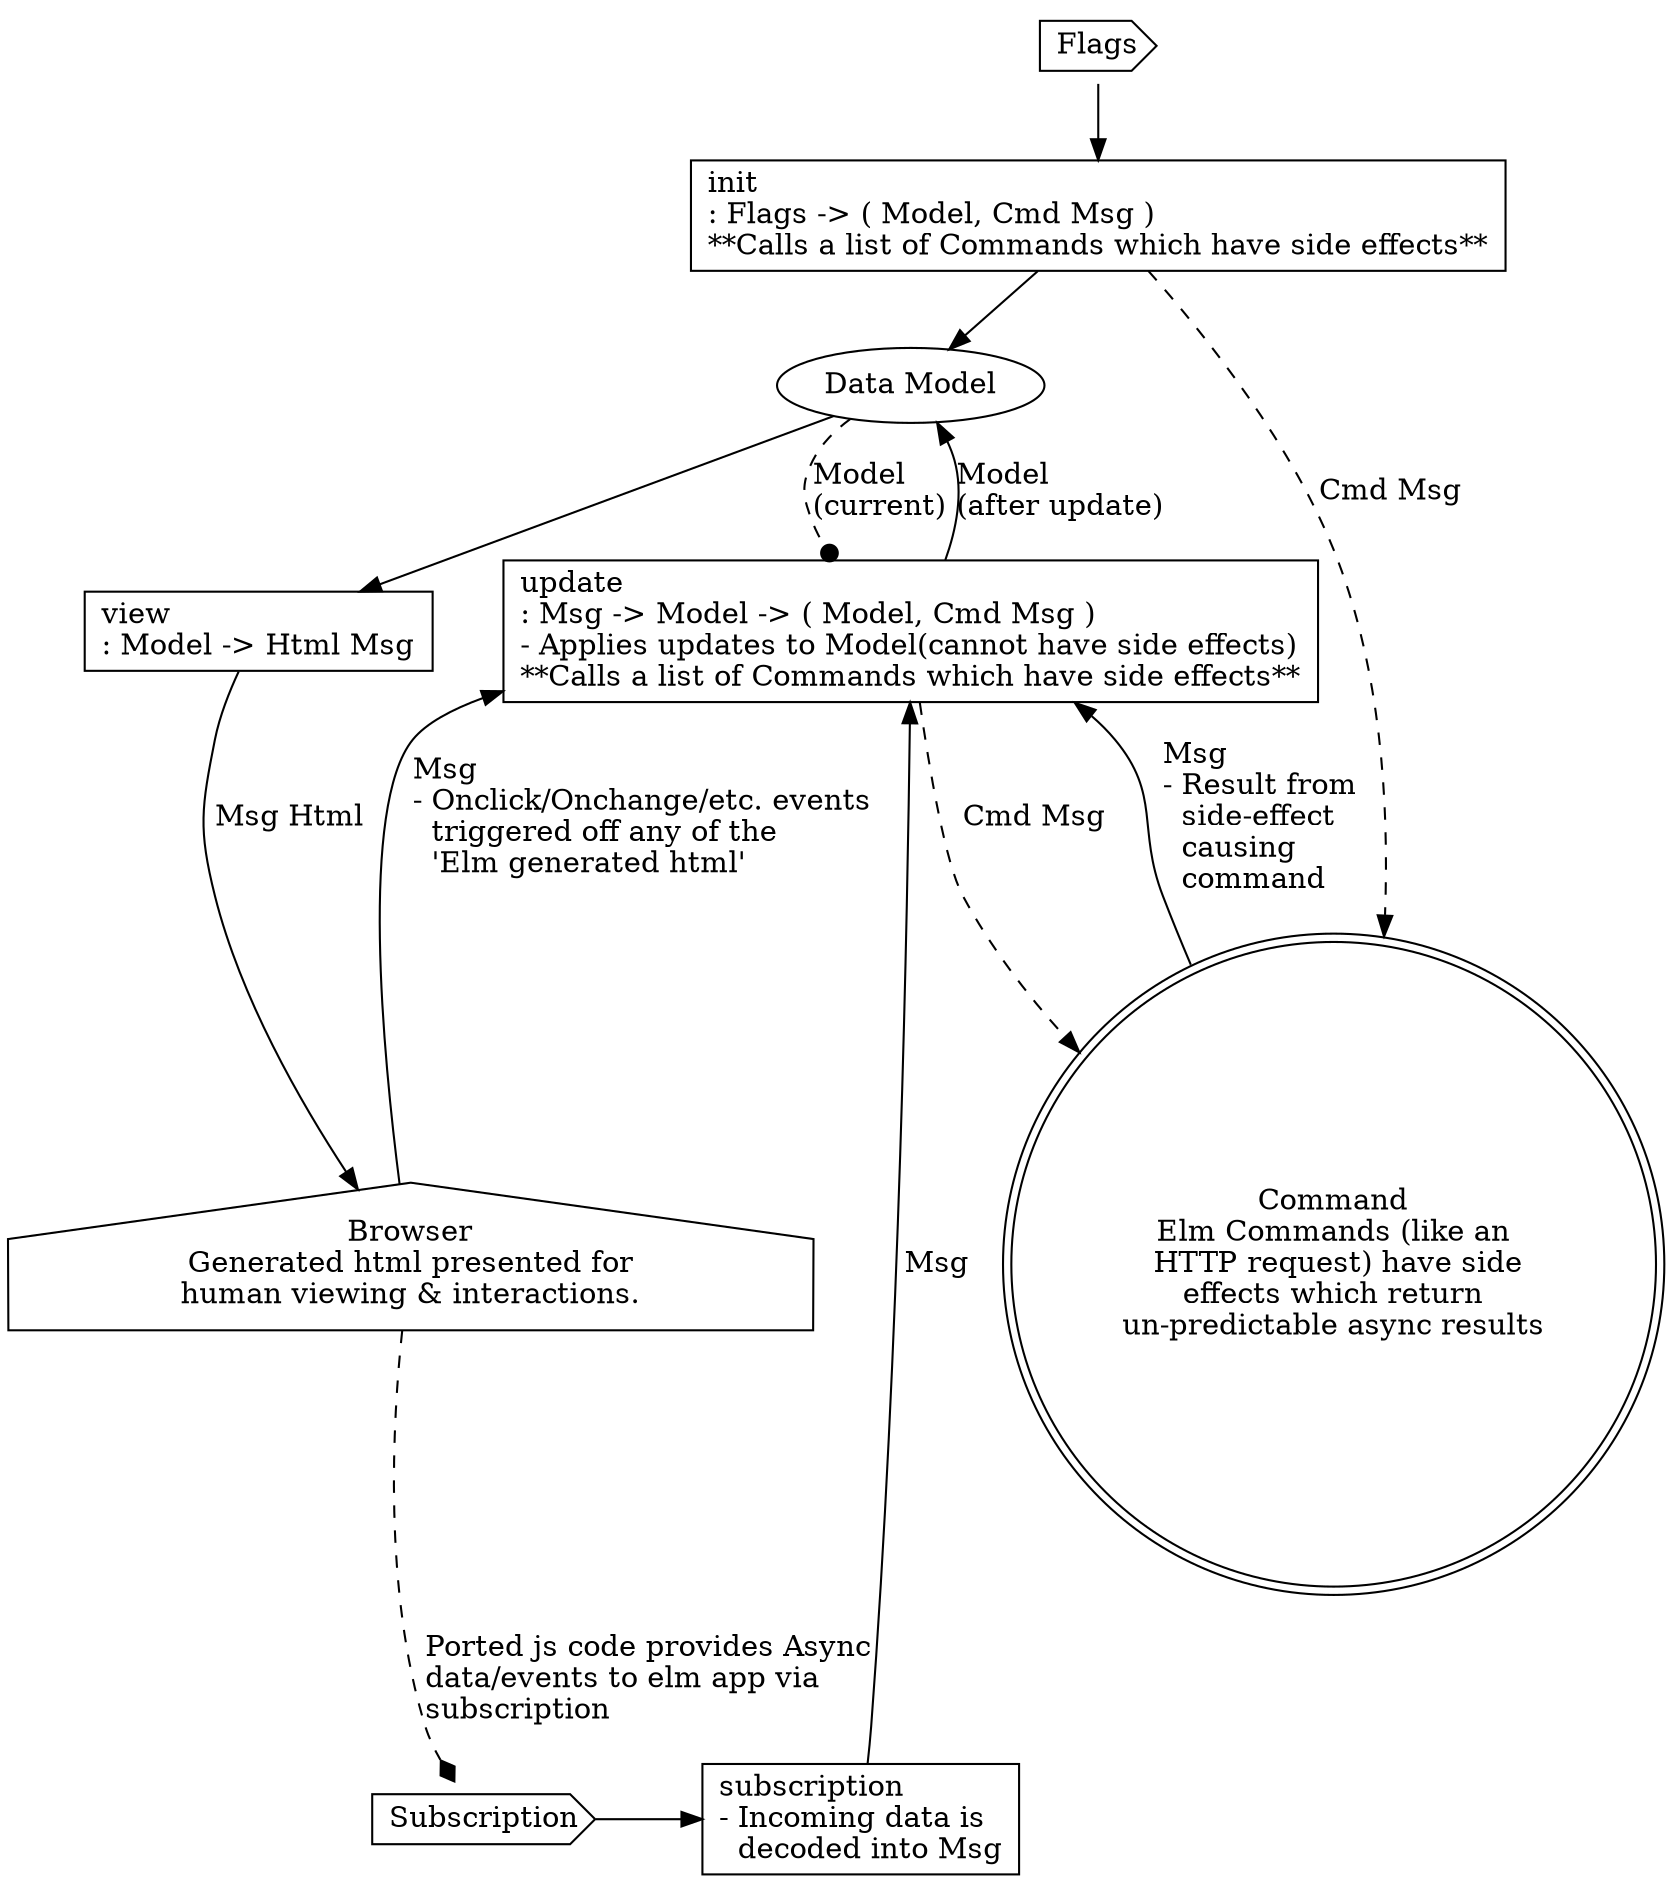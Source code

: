 // as seen on: https://808.ninja/web-programmer/elm-architecture-overview-understanding-an-elm-program/
digraph G {
        Model [ label="Data Model"];
        View [shape=box label="view\l: Model -> Html Msg"]
        Update [shape=box label="update\l: Msg -> Model -> ( Model, Cmd Msg )\l- Applies updates to Model(cannot have side effects)\l**Calls a list of Commands which have side effects**\l"];
        Browser [shape=house label="Browser\nGenerated html presented for\nhuman viewing & interactions." margin=0 width=0 height=0]; 
        Subscription [shape=cds];
        Flags [shape=cds]
        Init [shape=box label="init\l: Flags -> ( Model, Cmd Msg )\l**Calls a list of Commands which have side effects**\l"];
        Init -> Command [ label="Cmd Msg" style=dashed];
        Update [shape=box];
        Command [shape=doublecircle label="Command\nElm Commands (like an\n HTTP request) have side\neffects which return\nun-predictable async results"];
        //Command [label="Command\l- Elm Commands (formerly Tasks)\lcan have side effects and the\lResult will be passed to update\las a Msg\l"];
        SubFn [shape=box label="subscription\l- Incoming data is\l  decoded into Msg\l"]

        Flags -> Init;
        Init -> Model;
        Subscription -> SubFn;
        SubFn -> Update  [ label="Msg"];
        View -> Browser         [ label="Msg Html" ];
        Browser -> Update       [ label="Msg\l- Onclick/Onchange/etc. events\l  triggered off any of the\l  'Elm generated html'\l" ];
        Browser -> Subscription [ label="Ported js code provides Async\ldata/events to elm app via\lsubscription\l" style=dashed arrowhead=diamond];
        Command -> Update       [ label="Msg\l- Result from\l  side-effect\l  causing\l  command\l"];
                                  
        Model -> View           [ label=""];
        Update -> Model         [ label="Model\l(after update)\l"];
        Update -> Command       [ label="Cmd Msg" style=dashed];
        Model -> Update       [ label="Model\l(current)\l" style=dashed dir=both arrowhead=dot arrowtail=none];

        {rank = same;  Update; View;}
        {rank = same;  Subscription; SubFn;}
}

